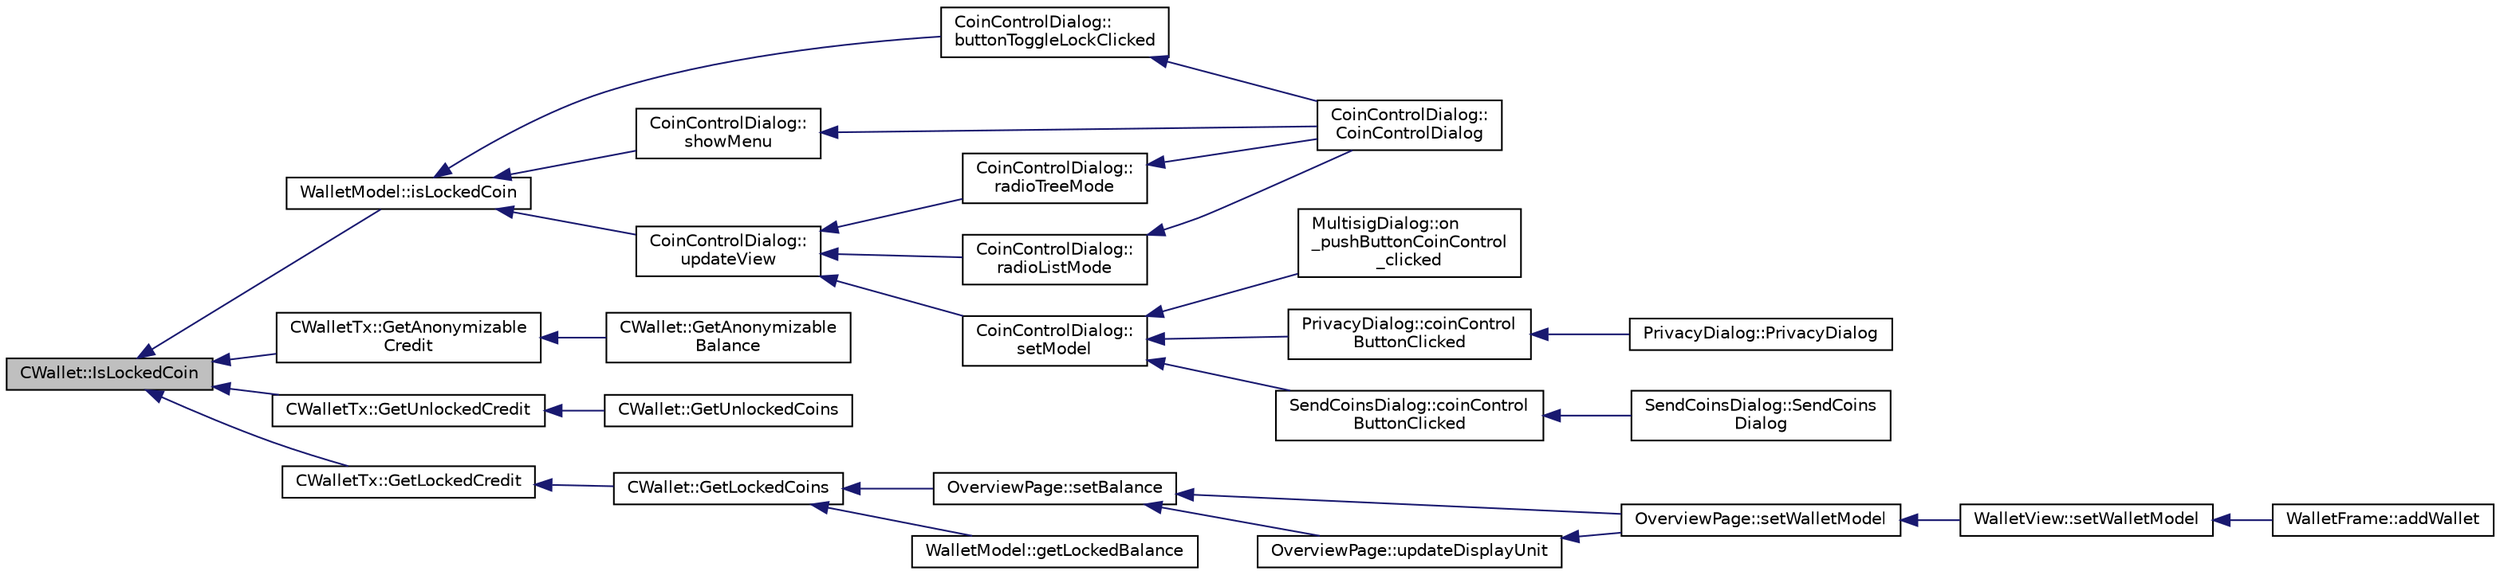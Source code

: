 digraph "CWallet::IsLockedCoin"
{
  edge [fontname="Helvetica",fontsize="10",labelfontname="Helvetica",labelfontsize="10"];
  node [fontname="Helvetica",fontsize="10",shape=record];
  rankdir="LR";
  Node1033 [label="CWallet::IsLockedCoin",height=0.2,width=0.4,color="black", fillcolor="grey75", style="filled", fontcolor="black"];
  Node1033 -> Node1034 [dir="back",color="midnightblue",fontsize="10",style="solid",fontname="Helvetica"];
  Node1034 [label="WalletModel::isLockedCoin",height=0.2,width=0.4,color="black", fillcolor="white", style="filled",URL="$class_wallet_model.html#abeea7ae42ec38ace2786b2e3d340f5a2"];
  Node1034 -> Node1035 [dir="back",color="midnightblue",fontsize="10",style="solid",fontname="Helvetica"];
  Node1035 [label="CoinControlDialog::\lbuttonToggleLockClicked",height=0.2,width=0.4,color="black", fillcolor="white", style="filled",URL="$class_coin_control_dialog.html#a6da2f01f4e266766a0be3609890b22f2"];
  Node1035 -> Node1036 [dir="back",color="midnightblue",fontsize="10",style="solid",fontname="Helvetica"];
  Node1036 [label="CoinControlDialog::\lCoinControlDialog",height=0.2,width=0.4,color="black", fillcolor="white", style="filled",URL="$class_coin_control_dialog.html#a8eafb58ed1c5668af9a4890704136671"];
  Node1034 -> Node1037 [dir="back",color="midnightblue",fontsize="10",style="solid",fontname="Helvetica"];
  Node1037 [label="CoinControlDialog::\lshowMenu",height=0.2,width=0.4,color="black", fillcolor="white", style="filled",URL="$class_coin_control_dialog.html#aaab37948490af620c7c2a1ab809c15ff"];
  Node1037 -> Node1036 [dir="back",color="midnightblue",fontsize="10",style="solid",fontname="Helvetica"];
  Node1034 -> Node1038 [dir="back",color="midnightblue",fontsize="10",style="solid",fontname="Helvetica"];
  Node1038 [label="CoinControlDialog::\lupdateView",height=0.2,width=0.4,color="black", fillcolor="white", style="filled",URL="$class_coin_control_dialog.html#aadea33050e5c1efd5eae8d2fcfa721f9"];
  Node1038 -> Node1039 [dir="back",color="midnightblue",fontsize="10",style="solid",fontname="Helvetica"];
  Node1039 [label="CoinControlDialog::\lsetModel",height=0.2,width=0.4,color="black", fillcolor="white", style="filled",URL="$class_coin_control_dialog.html#a4c34a48574814089c54f763a22f5317a"];
  Node1039 -> Node1040 [dir="back",color="midnightblue",fontsize="10",style="solid",fontname="Helvetica"];
  Node1040 [label="MultisigDialog::on\l_pushButtonCoinControl\l_clicked",height=0.2,width=0.4,color="black", fillcolor="white", style="filled",URL="$class_multisig_dialog.html#a3d21b360d294040f947ce6cc685dfdfa"];
  Node1039 -> Node1041 [dir="back",color="midnightblue",fontsize="10",style="solid",fontname="Helvetica"];
  Node1041 [label="PrivacyDialog::coinControl\lButtonClicked",height=0.2,width=0.4,color="black", fillcolor="white", style="filled",URL="$class_privacy_dialog.html#a16488c5d2fb41caedb18e9a6c1a376bb"];
  Node1041 -> Node1042 [dir="back",color="midnightblue",fontsize="10",style="solid",fontname="Helvetica"];
  Node1042 [label="PrivacyDialog::PrivacyDialog",height=0.2,width=0.4,color="black", fillcolor="white", style="filled",URL="$class_privacy_dialog.html#ab7308b7ed5782dfa26fb1f216385207c"];
  Node1039 -> Node1043 [dir="back",color="midnightblue",fontsize="10",style="solid",fontname="Helvetica"];
  Node1043 [label="SendCoinsDialog::coinControl\lButtonClicked",height=0.2,width=0.4,color="black", fillcolor="white", style="filled",URL="$class_send_coins_dialog.html#a59d757d9e4bea5b380eb480fd79cfb49"];
  Node1043 -> Node1044 [dir="back",color="midnightblue",fontsize="10",style="solid",fontname="Helvetica"];
  Node1044 [label="SendCoinsDialog::SendCoins\lDialog",height=0.2,width=0.4,color="black", fillcolor="white", style="filled",URL="$class_send_coins_dialog.html#a0df5bc29d1df68eda44826651afc595f"];
  Node1038 -> Node1045 [dir="back",color="midnightblue",fontsize="10",style="solid",fontname="Helvetica"];
  Node1045 [label="CoinControlDialog::\lradioTreeMode",height=0.2,width=0.4,color="black", fillcolor="white", style="filled",URL="$class_coin_control_dialog.html#a1990d478f3ffba666c358a4f1bd395ec"];
  Node1045 -> Node1036 [dir="back",color="midnightblue",fontsize="10",style="solid",fontname="Helvetica"];
  Node1038 -> Node1046 [dir="back",color="midnightblue",fontsize="10",style="solid",fontname="Helvetica"];
  Node1046 [label="CoinControlDialog::\lradioListMode",height=0.2,width=0.4,color="black", fillcolor="white", style="filled",URL="$class_coin_control_dialog.html#a775c6d290cb63667a434b09072094533"];
  Node1046 -> Node1036 [dir="back",color="midnightblue",fontsize="10",style="solid",fontname="Helvetica"];
  Node1033 -> Node1047 [dir="back",color="midnightblue",fontsize="10",style="solid",fontname="Helvetica"];
  Node1047 [label="CWalletTx::GetAnonymizable\lCredit",height=0.2,width=0.4,color="black", fillcolor="white", style="filled",URL="$class_c_wallet_tx.html#a36141f888e497336898f48274b92cf37"];
  Node1047 -> Node1048 [dir="back",color="midnightblue",fontsize="10",style="solid",fontname="Helvetica"];
  Node1048 [label="CWallet::GetAnonymizable\lBalance",height=0.2,width=0.4,color="black", fillcolor="white", style="filled",URL="$group___actions.html#ga173ba5fb0dee2879755682ec21ee57a7"];
  Node1033 -> Node1049 [dir="back",color="midnightblue",fontsize="10",style="solid",fontname="Helvetica"];
  Node1049 [label="CWalletTx::GetUnlockedCredit",height=0.2,width=0.4,color="black", fillcolor="white", style="filled",URL="$class_c_wallet_tx.html#aaf06deb84a9ed045f0ac40e13685f4f0"];
  Node1049 -> Node1050 [dir="back",color="midnightblue",fontsize="10",style="solid",fontname="Helvetica"];
  Node1050 [label="CWallet::GetUnlockedCoins",height=0.2,width=0.4,color="black", fillcolor="white", style="filled",URL="$group___actions.html#gac53ff383877722c629056bbefa74e846"];
  Node1033 -> Node1051 [dir="back",color="midnightblue",fontsize="10",style="solid",fontname="Helvetica"];
  Node1051 [label="CWalletTx::GetLockedCredit",height=0.2,width=0.4,color="black", fillcolor="white", style="filled",URL="$class_c_wallet_tx.html#a910d8a59331797413b3ae71e879249c2"];
  Node1051 -> Node1052 [dir="back",color="midnightblue",fontsize="10",style="solid",fontname="Helvetica"];
  Node1052 [label="CWallet::GetLockedCoins",height=0.2,width=0.4,color="black", fillcolor="white", style="filled",URL="$group___actions.html#ga6e44b124ff5bb788fc9f54bb9a557a87"];
  Node1052 -> Node1053 [dir="back",color="midnightblue",fontsize="10",style="solid",fontname="Helvetica"];
  Node1053 [label="OverviewPage::setBalance",height=0.2,width=0.4,color="black", fillcolor="white", style="filled",URL="$class_overview_page.html#a93fac198949a3e71a92a3f67ee5753a1"];
  Node1053 -> Node1054 [dir="back",color="midnightblue",fontsize="10",style="solid",fontname="Helvetica"];
  Node1054 [label="OverviewPage::setWalletModel",height=0.2,width=0.4,color="black", fillcolor="white", style="filled",URL="$class_overview_page.html#a2ed52a3a87e9c74fee38fa873c9bc71f"];
  Node1054 -> Node1055 [dir="back",color="midnightblue",fontsize="10",style="solid",fontname="Helvetica"];
  Node1055 [label="WalletView::setWalletModel",height=0.2,width=0.4,color="black", fillcolor="white", style="filled",URL="$class_wallet_view.html#a0a37ff693a4f9c1e5ddc23f9cd3913be",tooltip="Set the wallet model. "];
  Node1055 -> Node1056 [dir="back",color="midnightblue",fontsize="10",style="solid",fontname="Helvetica"];
  Node1056 [label="WalletFrame::addWallet",height=0.2,width=0.4,color="black", fillcolor="white", style="filled",URL="$class_wallet_frame.html#aa199c3f27654199d84c365cf86167d86"];
  Node1053 -> Node1057 [dir="back",color="midnightblue",fontsize="10",style="solid",fontname="Helvetica"];
  Node1057 [label="OverviewPage::updateDisplayUnit",height=0.2,width=0.4,color="black", fillcolor="white", style="filled",URL="$class_overview_page.html#a03f19b9afd9af4b72d9bba7b0c7cf900"];
  Node1057 -> Node1054 [dir="back",color="midnightblue",fontsize="10",style="solid",fontname="Helvetica"];
  Node1052 -> Node1058 [dir="back",color="midnightblue",fontsize="10",style="solid",fontname="Helvetica"];
  Node1058 [label="WalletModel::getLockedBalance",height=0.2,width=0.4,color="black", fillcolor="white", style="filled",URL="$class_wallet_model.html#a0fccd88511bce41f226c1c41604347c3"];
}
